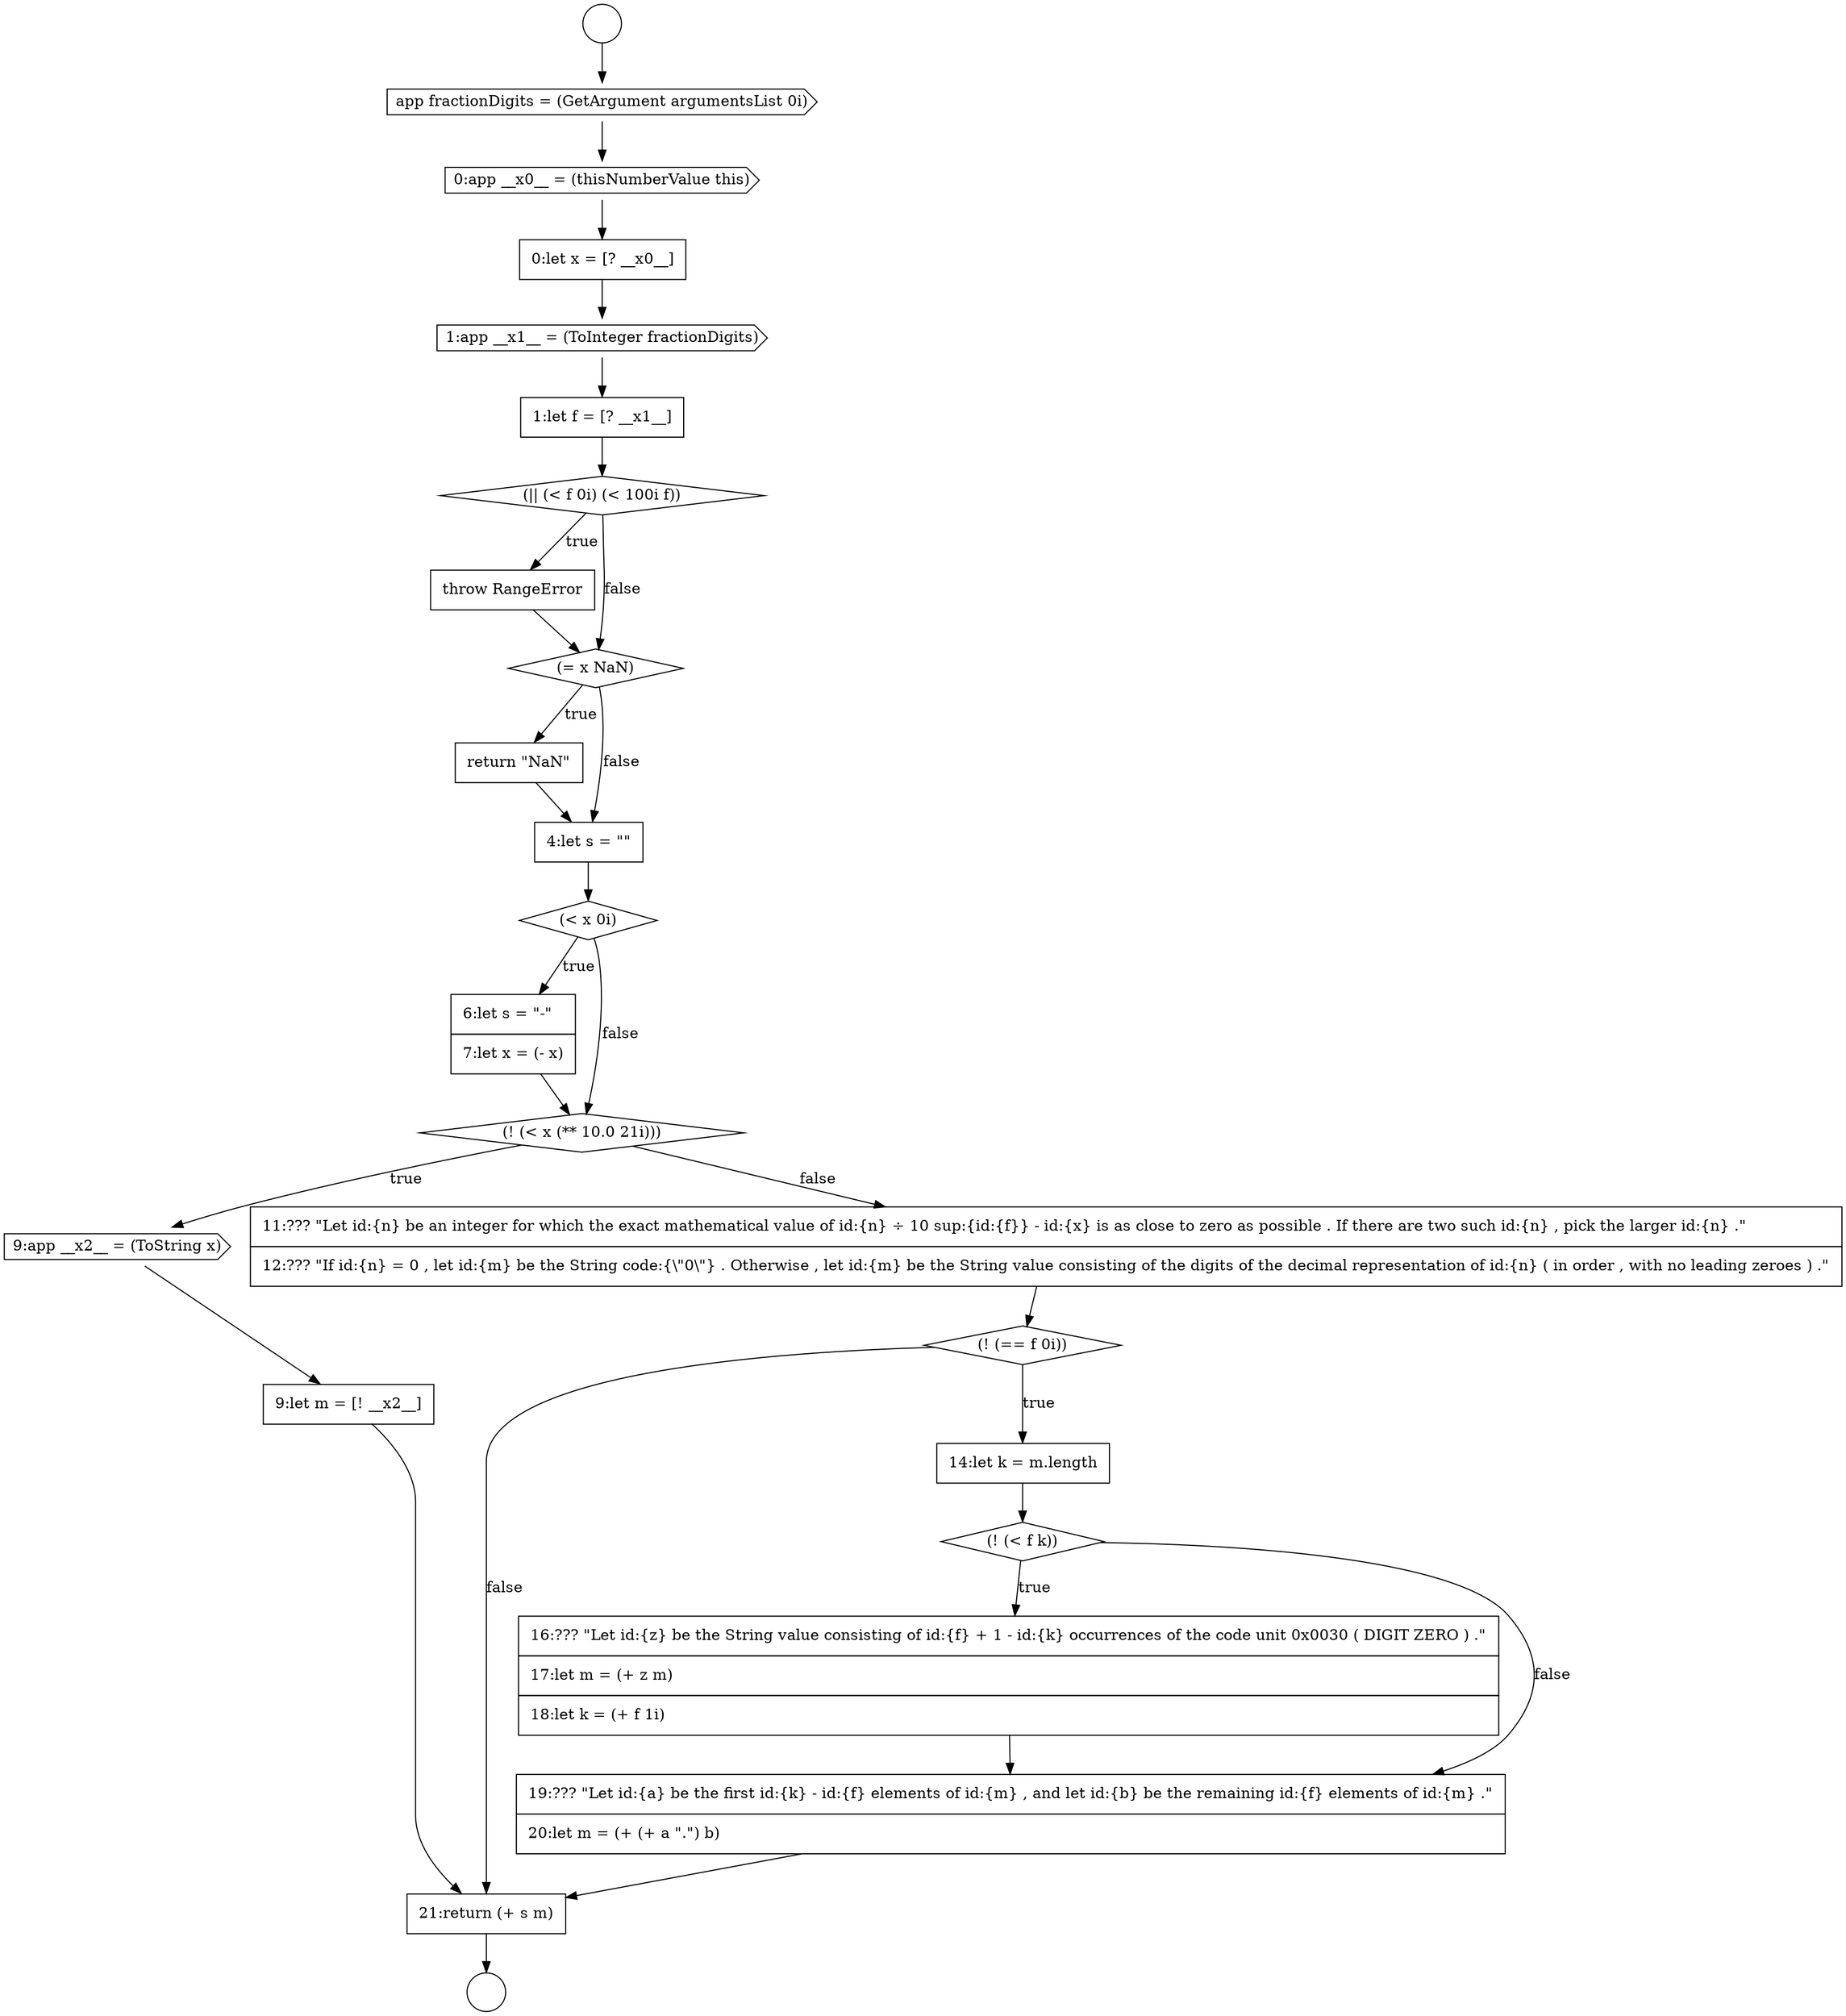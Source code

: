 digraph {
  node11945 [shape=none, margin=0, label=<<font color="black">
    <table border="0" cellborder="1" cellspacing="0" cellpadding="10">
      <tr><td align="left">16:??? &quot;Let id:{z} be the String value consisting of id:{f} + 1 - id:{k} occurrences of the code unit 0x0030 ( DIGIT ZERO ) .&quot;</td></tr>
      <tr><td align="left">17:let m = (+ z m)</td></tr>
      <tr><td align="left">18:let k = (+ f 1i)</td></tr>
    </table>
  </font>> color="black" fillcolor="white" style=filled]
  node11930 [shape=none, margin=0, label=<<font color="black">
    <table border="0" cellborder="1" cellspacing="0" cellpadding="10">
      <tr><td align="left">1:let f = [? __x1__]</td></tr>
    </table>
  </font>> color="black" fillcolor="white" style=filled]
  node11944 [shape=diamond, label=<<font color="black">(! (&lt; f k))</font>> color="black" fillcolor="white" style=filled]
  node11934 [shape=none, margin=0, label=<<font color="black">
    <table border="0" cellborder="1" cellspacing="0" cellpadding="10">
      <tr><td align="left">return &quot;NaN&quot;</td></tr>
    </table>
  </font>> color="black" fillcolor="white" style=filled]
  node11926 [shape=cds, label=<<font color="black">app fractionDigits = (GetArgument argumentsList 0i)</font>> color="black" fillcolor="white" style=filled]
  node11939 [shape=cds, label=<<font color="black">9:app __x2__ = (ToString x)</font>> color="black" fillcolor="white" style=filled]
  node11929 [shape=cds, label=<<font color="black">1:app __x1__ = (ToInteger fractionDigits)</font>> color="black" fillcolor="white" style=filled]
  node11940 [shape=none, margin=0, label=<<font color="black">
    <table border="0" cellborder="1" cellspacing="0" cellpadding="10">
      <tr><td align="left">9:let m = [! __x2__]</td></tr>
    </table>
  </font>> color="black" fillcolor="white" style=filled]
  node11924 [shape=circle label=" " color="black" fillcolor="white" style=filled]
  node11932 [shape=none, margin=0, label=<<font color="black">
    <table border="0" cellborder="1" cellspacing="0" cellpadding="10">
      <tr><td align="left">throw RangeError</td></tr>
    </table>
  </font>> color="black" fillcolor="white" style=filled]
  node11947 [shape=none, margin=0, label=<<font color="black">
    <table border="0" cellborder="1" cellspacing="0" cellpadding="10">
      <tr><td align="left">21:return (+ s m)</td></tr>
    </table>
  </font>> color="black" fillcolor="white" style=filled]
  node11937 [shape=none, margin=0, label=<<font color="black">
    <table border="0" cellborder="1" cellspacing="0" cellpadding="10">
      <tr><td align="left">6:let s = &quot;-&quot;</td></tr>
      <tr><td align="left">7:let x = (- x)</td></tr>
    </table>
  </font>> color="black" fillcolor="white" style=filled]
  node11931 [shape=diamond, label=<<font color="black">(|| (&lt; f 0i) (&lt; 100i f))</font>> color="black" fillcolor="white" style=filled]
  node11942 [shape=diamond, label=<<font color="black">(! (== f 0i))</font>> color="black" fillcolor="white" style=filled]
  node11946 [shape=none, margin=0, label=<<font color="black">
    <table border="0" cellborder="1" cellspacing="0" cellpadding="10">
      <tr><td align="left">19:??? &quot;Let id:{a} be the first id:{k} - id:{f} elements of id:{m} , and let id:{b} be the remaining id:{f} elements of id:{m} .&quot;</td></tr>
      <tr><td align="left">20:let m = (+ (+ a &quot;.&quot;) b)</td></tr>
    </table>
  </font>> color="black" fillcolor="white" style=filled]
  node11928 [shape=none, margin=0, label=<<font color="black">
    <table border="0" cellborder="1" cellspacing="0" cellpadding="10">
      <tr><td align="left">0:let x = [? __x0__]</td></tr>
    </table>
  </font>> color="black" fillcolor="white" style=filled]
  node11943 [shape=none, margin=0, label=<<font color="black">
    <table border="0" cellborder="1" cellspacing="0" cellpadding="10">
      <tr><td align="left">14:let k = m.length</td></tr>
    </table>
  </font>> color="black" fillcolor="white" style=filled]
  node11938 [shape=diamond, label=<<font color="black">(! (&lt; x (** 10.0 21i)))</font>> color="black" fillcolor="white" style=filled]
  node11927 [shape=cds, label=<<font color="black">0:app __x0__ = (thisNumberValue this)</font>> color="black" fillcolor="white" style=filled]
  node11933 [shape=diamond, label=<<font color="black">(= x NaN)</font>> color="black" fillcolor="white" style=filled]
  node11941 [shape=none, margin=0, label=<<font color="black">
    <table border="0" cellborder="1" cellspacing="0" cellpadding="10">
      <tr><td align="left">11:??? &quot;Let id:{n} be an integer for which the exact mathematical value of id:{n} &divide; 10 sup:{id:{f}} - id:{x} is as close to zero as possible . If there are two such id:{n} , pick the larger id:{n} .&quot;</td></tr>
      <tr><td align="left">12:??? &quot;If id:{n} = 0 , let id:{m} be the String code:{\&quot;0\&quot;} . Otherwise , let id:{m} be the String value consisting of the digits of the decimal representation of id:{n} ( in order , with no leading zeroes ) .&quot;</td></tr>
    </table>
  </font>> color="black" fillcolor="white" style=filled]
  node11936 [shape=diamond, label=<<font color="black">(&lt; x 0i)</font>> color="black" fillcolor="white" style=filled]
  node11935 [shape=none, margin=0, label=<<font color="black">
    <table border="0" cellborder="1" cellspacing="0" cellpadding="10">
      <tr><td align="left">4:let s = &quot;&quot;</td></tr>
    </table>
  </font>> color="black" fillcolor="white" style=filled]
  node11925 [shape=circle label=" " color="black" fillcolor="white" style=filled]
  node11938 -> node11939 [label=<<font color="black">true</font>> color="black"]
  node11938 -> node11941 [label=<<font color="black">false</font>> color="black"]
  node11944 -> node11945 [label=<<font color="black">true</font>> color="black"]
  node11944 -> node11946 [label=<<font color="black">false</font>> color="black"]
  node11943 -> node11944 [ color="black"]
  node11933 -> node11934 [label=<<font color="black">true</font>> color="black"]
  node11933 -> node11935 [label=<<font color="black">false</font>> color="black"]
  node11936 -> node11937 [label=<<font color="black">true</font>> color="black"]
  node11936 -> node11938 [label=<<font color="black">false</font>> color="black"]
  node11924 -> node11926 [ color="black"]
  node11934 -> node11935 [ color="black"]
  node11927 -> node11928 [ color="black"]
  node11935 -> node11936 [ color="black"]
  node11946 -> node11947 [ color="black"]
  node11930 -> node11931 [ color="black"]
  node11937 -> node11938 [ color="black"]
  node11929 -> node11930 [ color="black"]
  node11939 -> node11940 [ color="black"]
  node11932 -> node11933 [ color="black"]
  node11945 -> node11946 [ color="black"]
  node11942 -> node11943 [label=<<font color="black">true</font>> color="black"]
  node11942 -> node11947 [label=<<font color="black">false</font>> color="black"]
  node11941 -> node11942 [ color="black"]
  node11926 -> node11927 [ color="black"]
  node11931 -> node11932 [label=<<font color="black">true</font>> color="black"]
  node11931 -> node11933 [label=<<font color="black">false</font>> color="black"]
  node11928 -> node11929 [ color="black"]
  node11940 -> node11947 [ color="black"]
  node11947 -> node11925 [ color="black"]
}
